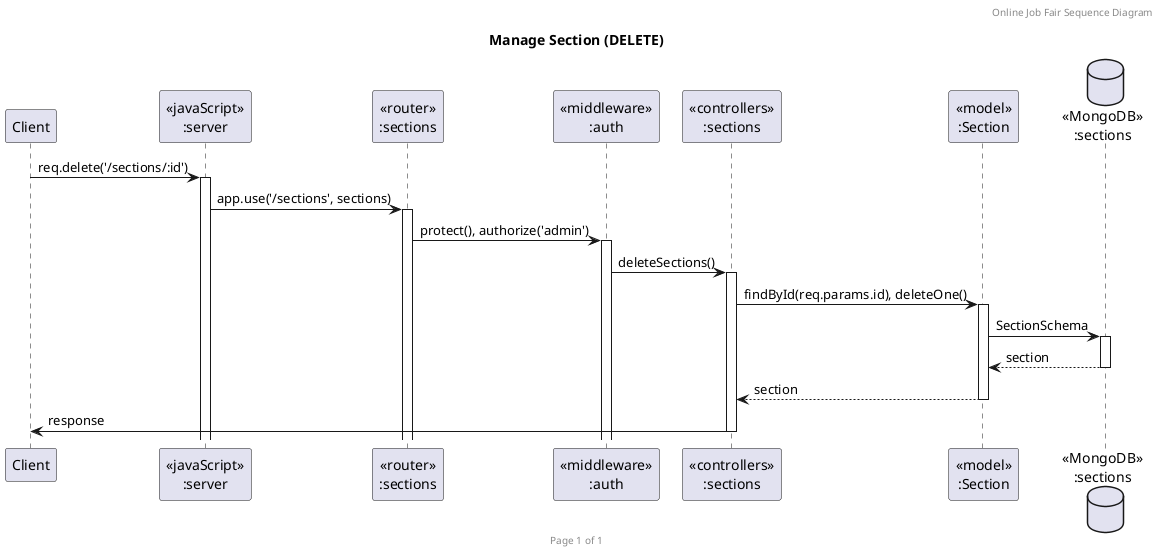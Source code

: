 @startuml Manage Section (DELETE)

header Online Job Fair Sequence Diagram
footer Page %page% of %lastpage%
title "Manage Section (DELETE)"

participant "Client" as client
participant "<<javaScript>>\n:server" as server
participant "<<router>>\n:sections" as routerSections
participant "<<middleware>>\n:auth" as middleAuth
participant "<<controllers>>\n:sections" as controllersSections
participant "<<model>>\n:Section" as modelSection
database "<<MongoDB>>\n:sections" as SectionsDatabase

client -> server ++: req.delete('/sections/:id')
server -> routerSections ++: app.use('/sections', sections)
routerSections -> middleAuth ++: protect(), authorize('admin')
middleAuth -> controllersSections ++: deleteSections()
controllersSections -> modelSection ++: findById(req.params.id), deleteOne()
modelSection -> SectionsDatabase ++: SectionSchema
SectionsDatabase --> modelSection --: section
controllersSections <-- modelSection --: section
controllersSections -> client --: response

@enduml